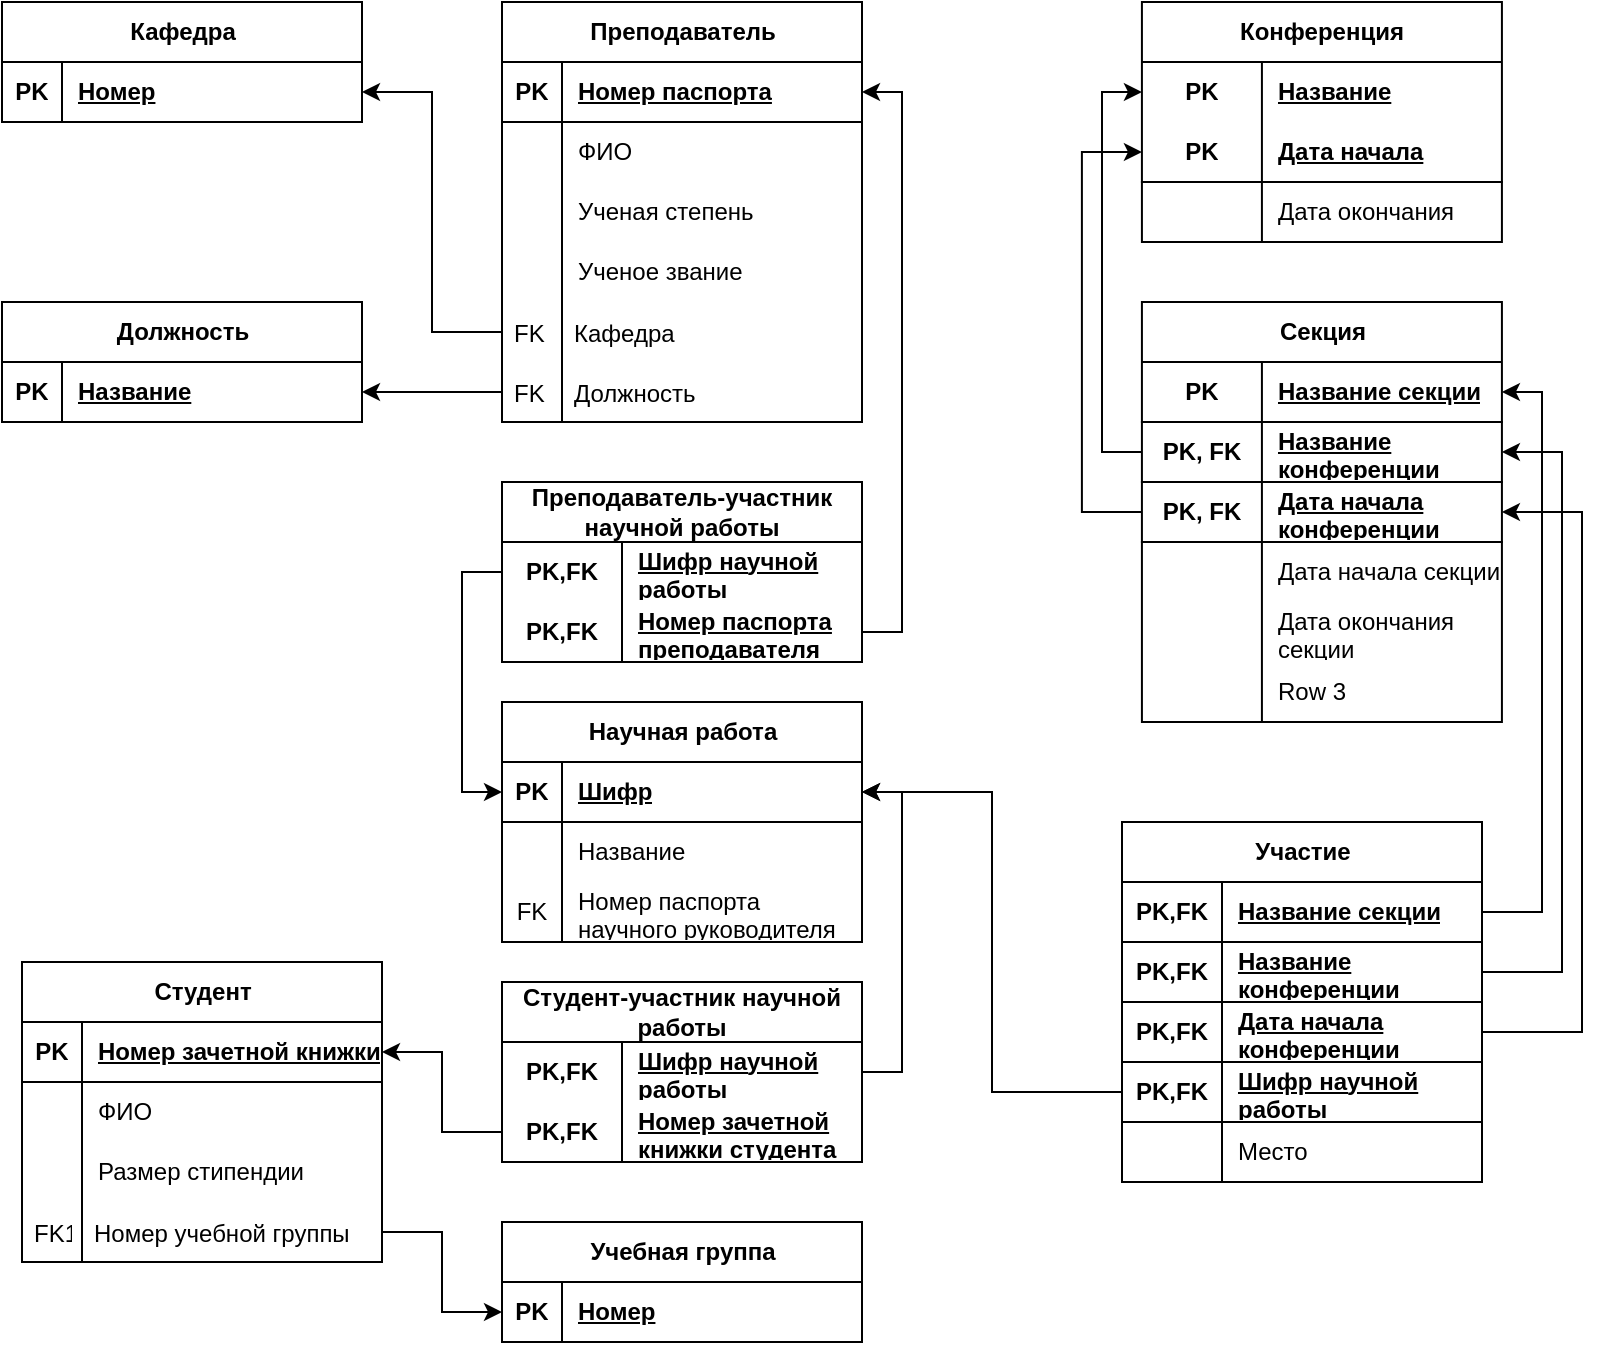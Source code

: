 <mxfile version="23.1.8" type="github">
  <diagram id="R2lEEEUBdFMjLlhIrx00" name="Page-1">
    <mxGraphModel dx="1400" dy="696" grid="1" gridSize="10" guides="1" tooltips="1" connect="1" arrows="1" fold="1" page="1" pageScale="1" pageWidth="850" pageHeight="1100" math="0" shadow="0" extFonts="Permanent Marker^https://fonts.googleapis.com/css?family=Permanent+Marker">
      <root>
        <mxCell id="0" />
        <mxCell id="1" parent="0" />
        <mxCell id="kBus3KwRrzvfLxZmV8zW-1" value="Кафедра" style="shape=table;startSize=30;container=1;collapsible=1;childLayout=tableLayout;fixedRows=1;rowLines=0;fontStyle=1;align=center;resizeLast=1;html=1;" parent="1" vertex="1">
          <mxGeometry y="10" width="180" height="60" as="geometry" />
        </mxCell>
        <mxCell id="kBus3KwRrzvfLxZmV8zW-2" value="" style="shape=tableRow;horizontal=0;startSize=0;swimlaneHead=0;swimlaneBody=0;fillColor=none;collapsible=0;dropTarget=0;points=[[0,0.5],[1,0.5]];portConstraint=eastwest;top=0;left=0;right=0;bottom=1;" parent="kBus3KwRrzvfLxZmV8zW-1" vertex="1">
          <mxGeometry y="30" width="180" height="30" as="geometry" />
        </mxCell>
        <mxCell id="kBus3KwRrzvfLxZmV8zW-3" value="PK" style="shape=partialRectangle;connectable=0;fillColor=none;top=0;left=0;bottom=0;right=0;fontStyle=1;overflow=hidden;whiteSpace=wrap;html=1;" parent="kBus3KwRrzvfLxZmV8zW-2" vertex="1">
          <mxGeometry width="30" height="30" as="geometry">
            <mxRectangle width="30" height="30" as="alternateBounds" />
          </mxGeometry>
        </mxCell>
        <mxCell id="kBus3KwRrzvfLxZmV8zW-4" value="Номер" style="shape=partialRectangle;connectable=0;fillColor=none;top=0;left=0;bottom=0;right=0;align=left;spacingLeft=6;fontStyle=5;overflow=hidden;whiteSpace=wrap;html=1;" parent="kBus3KwRrzvfLxZmV8zW-2" vertex="1">
          <mxGeometry x="30" width="150" height="30" as="geometry">
            <mxRectangle width="150" height="30" as="alternateBounds" />
          </mxGeometry>
        </mxCell>
        <mxCell id="kBus3KwRrzvfLxZmV8zW-5" value="Должность" style="shape=table;startSize=30;container=1;collapsible=1;childLayout=tableLayout;fixedRows=1;rowLines=0;fontStyle=1;align=center;resizeLast=1;html=1;" parent="1" vertex="1">
          <mxGeometry y="160" width="180" height="60" as="geometry" />
        </mxCell>
        <mxCell id="kBus3KwRrzvfLxZmV8zW-6" value="" style="shape=tableRow;horizontal=0;startSize=0;swimlaneHead=0;swimlaneBody=0;fillColor=none;collapsible=0;dropTarget=0;points=[[0,0.5],[1,0.5]];portConstraint=eastwest;top=0;left=0;right=0;bottom=1;" parent="kBus3KwRrzvfLxZmV8zW-5" vertex="1">
          <mxGeometry y="30" width="180" height="30" as="geometry" />
        </mxCell>
        <mxCell id="kBus3KwRrzvfLxZmV8zW-7" value="PK" style="shape=partialRectangle;connectable=0;fillColor=none;top=0;left=0;bottom=0;right=0;fontStyle=1;overflow=hidden;whiteSpace=wrap;html=1;" parent="kBus3KwRrzvfLxZmV8zW-6" vertex="1">
          <mxGeometry width="30" height="30" as="geometry">
            <mxRectangle width="30" height="30" as="alternateBounds" />
          </mxGeometry>
        </mxCell>
        <mxCell id="kBus3KwRrzvfLxZmV8zW-8" value="Название" style="shape=partialRectangle;connectable=0;fillColor=none;top=0;left=0;bottom=0;right=0;align=left;spacingLeft=6;fontStyle=5;overflow=hidden;whiteSpace=wrap;html=1;" parent="kBus3KwRrzvfLxZmV8zW-6" vertex="1">
          <mxGeometry x="30" width="150" height="30" as="geometry">
            <mxRectangle width="150" height="30" as="alternateBounds" />
          </mxGeometry>
        </mxCell>
        <mxCell id="kBus3KwRrzvfLxZmV8zW-11" value="Преподаватель" style="shape=table;startSize=30;container=1;collapsible=1;childLayout=tableLayout;fixedRows=1;rowLines=0;fontStyle=1;align=center;resizeLast=1;html=1;movable=1;resizable=1;rotatable=1;deletable=1;editable=1;locked=0;connectable=1;" parent="1" vertex="1">
          <mxGeometry x="250" y="10" width="180" height="210" as="geometry" />
        </mxCell>
        <mxCell id="kBus3KwRrzvfLxZmV8zW-12" value="" style="shape=tableRow;horizontal=0;startSize=0;swimlaneHead=0;swimlaneBody=0;fillColor=none;collapsible=0;dropTarget=0;points=[[0,0.5],[1,0.5]];portConstraint=eastwest;top=0;left=0;right=0;bottom=1;" parent="kBus3KwRrzvfLxZmV8zW-11" vertex="1">
          <mxGeometry y="30" width="180" height="30" as="geometry" />
        </mxCell>
        <mxCell id="kBus3KwRrzvfLxZmV8zW-13" value="PK" style="shape=partialRectangle;connectable=0;fillColor=none;top=0;left=0;bottom=0;right=0;fontStyle=1;overflow=hidden;whiteSpace=wrap;html=1;" parent="kBus3KwRrzvfLxZmV8zW-12" vertex="1">
          <mxGeometry width="30" height="30" as="geometry">
            <mxRectangle width="30" height="30" as="alternateBounds" />
          </mxGeometry>
        </mxCell>
        <mxCell id="kBus3KwRrzvfLxZmV8zW-14" value="Номер паспорта" style="shape=partialRectangle;connectable=0;fillColor=none;top=0;left=0;bottom=0;right=0;align=left;spacingLeft=6;fontStyle=5;overflow=hidden;whiteSpace=wrap;html=1;" parent="kBus3KwRrzvfLxZmV8zW-12" vertex="1">
          <mxGeometry x="30" width="150" height="30" as="geometry">
            <mxRectangle width="150" height="30" as="alternateBounds" />
          </mxGeometry>
        </mxCell>
        <mxCell id="kBus3KwRrzvfLxZmV8zW-15" value="" style="shape=tableRow;horizontal=0;startSize=0;swimlaneHead=0;swimlaneBody=0;fillColor=none;collapsible=0;dropTarget=0;points=[[0,0.5],[1,0.5]];portConstraint=eastwest;top=0;left=0;right=0;bottom=0;" parent="kBus3KwRrzvfLxZmV8zW-11" vertex="1">
          <mxGeometry y="60" width="180" height="30" as="geometry" />
        </mxCell>
        <mxCell id="kBus3KwRrzvfLxZmV8zW-16" value="" style="shape=partialRectangle;connectable=0;fillColor=none;top=0;left=0;bottom=0;right=0;editable=1;overflow=hidden;whiteSpace=wrap;html=1;" parent="kBus3KwRrzvfLxZmV8zW-15" vertex="1">
          <mxGeometry width="30" height="30" as="geometry">
            <mxRectangle width="30" height="30" as="alternateBounds" />
          </mxGeometry>
        </mxCell>
        <mxCell id="kBus3KwRrzvfLxZmV8zW-17" value="ФИО" style="shape=partialRectangle;connectable=0;fillColor=none;top=0;left=0;bottom=0;right=0;align=left;spacingLeft=6;overflow=hidden;whiteSpace=wrap;html=1;" parent="kBus3KwRrzvfLxZmV8zW-15" vertex="1">
          <mxGeometry x="30" width="150" height="30" as="geometry">
            <mxRectangle width="150" height="30" as="alternateBounds" />
          </mxGeometry>
        </mxCell>
        <mxCell id="kBus3KwRrzvfLxZmV8zW-18" value="" style="shape=tableRow;horizontal=0;startSize=0;swimlaneHead=0;swimlaneBody=0;fillColor=none;collapsible=0;dropTarget=0;points=[[0,0.5],[1,0.5]];portConstraint=eastwest;top=0;left=0;right=0;bottom=0;" parent="kBus3KwRrzvfLxZmV8zW-11" vertex="1">
          <mxGeometry y="90" width="180" height="30" as="geometry" />
        </mxCell>
        <mxCell id="kBus3KwRrzvfLxZmV8zW-19" value="" style="shape=partialRectangle;connectable=0;fillColor=none;top=0;left=0;bottom=0;right=0;editable=1;overflow=hidden;whiteSpace=wrap;html=1;" parent="kBus3KwRrzvfLxZmV8zW-18" vertex="1">
          <mxGeometry width="30" height="30" as="geometry">
            <mxRectangle width="30" height="30" as="alternateBounds" />
          </mxGeometry>
        </mxCell>
        <mxCell id="kBus3KwRrzvfLxZmV8zW-20" value="Ученая степень" style="shape=partialRectangle;connectable=0;fillColor=none;top=0;left=0;bottom=0;right=0;align=left;spacingLeft=6;overflow=hidden;whiteSpace=wrap;html=1;" parent="kBus3KwRrzvfLxZmV8zW-18" vertex="1">
          <mxGeometry x="30" width="150" height="30" as="geometry">
            <mxRectangle width="150" height="30" as="alternateBounds" />
          </mxGeometry>
        </mxCell>
        <mxCell id="kBus3KwRrzvfLxZmV8zW-21" value="" style="shape=tableRow;horizontal=0;startSize=0;swimlaneHead=0;swimlaneBody=0;fillColor=none;collapsible=0;dropTarget=0;points=[[0,0.5],[1,0.5]];portConstraint=eastwest;top=0;left=0;right=0;bottom=0;" parent="kBus3KwRrzvfLxZmV8zW-11" vertex="1">
          <mxGeometry y="120" width="180" height="30" as="geometry" />
        </mxCell>
        <mxCell id="kBus3KwRrzvfLxZmV8zW-22" value="" style="shape=partialRectangle;connectable=0;fillColor=none;top=0;left=0;bottom=0;right=0;editable=1;overflow=hidden;whiteSpace=wrap;html=1;" parent="kBus3KwRrzvfLxZmV8zW-21" vertex="1">
          <mxGeometry width="30" height="30" as="geometry">
            <mxRectangle width="30" height="30" as="alternateBounds" />
          </mxGeometry>
        </mxCell>
        <mxCell id="kBus3KwRrzvfLxZmV8zW-23" value="Ученое звание" style="shape=partialRectangle;connectable=0;fillColor=none;top=0;left=0;bottom=0;right=0;align=left;spacingLeft=6;overflow=hidden;whiteSpace=wrap;html=1;" parent="kBus3KwRrzvfLxZmV8zW-21" vertex="1">
          <mxGeometry x="30" width="150" height="30" as="geometry">
            <mxRectangle width="150" height="30" as="alternateBounds" />
          </mxGeometry>
        </mxCell>
        <mxCell id="kBus3KwRrzvfLxZmV8zW-140" style="edgeStyle=orthogonalEdgeStyle;rounded=0;orthogonalLoop=1;jettySize=auto;html=1;exitX=0;exitY=0.5;exitDx=0;exitDy=0;entryX=1;entryY=0.5;entryDx=0;entryDy=0;fontFamily=Helvetica;fontSize=12;fontColor=default;" parent="1" source="kBus3KwRrzvfLxZmV8zW-131" target="kBus3KwRrzvfLxZmV8zW-2" edge="1">
          <mxGeometry relative="1" as="geometry" />
        </mxCell>
        <mxCell id="kBus3KwRrzvfLxZmV8zW-131" value="Кафедра" style="shape=partialRectangle;align=left;verticalAlign=middle;spacingLeft=34;rotatable=0;points=[[0,0.5],[1,0.5]];portConstraint=eastwest;dropTarget=0;shadow=0;fillColor=none;strokeColor=none;" parent="1" vertex="1">
          <mxGeometry x="250" y="160" width="180" height="30" as="geometry" />
        </mxCell>
        <mxCell id="kBus3KwRrzvfLxZmV8zW-132" value="FK" style="shape=partialRectangle;top=0;left=0;bottom=0;fillColor=none;stokeWidth=1;align=left;verticalAlign=middle;spacingLeft=4;spacingRight=4;overflow=hidden;rotatable=0;points=[];portConstraint=eastwest;part=1;" parent="kBus3KwRrzvfLxZmV8zW-131" vertex="1" connectable="0">
          <mxGeometry width="30" height="30" as="geometry" />
        </mxCell>
        <mxCell id="kBus3KwRrzvfLxZmV8zW-141" style="edgeStyle=orthogonalEdgeStyle;rounded=0;orthogonalLoop=1;jettySize=auto;html=1;exitX=0;exitY=0.5;exitDx=0;exitDy=0;entryX=1;entryY=0.5;entryDx=0;entryDy=0;fontFamily=Helvetica;fontSize=12;fontColor=default;" parent="1" source="kBus3KwRrzvfLxZmV8zW-136" target="kBus3KwRrzvfLxZmV8zW-6" edge="1">
          <mxGeometry relative="1" as="geometry" />
        </mxCell>
        <mxCell id="kBus3KwRrzvfLxZmV8zW-136" value="Должность" style="shape=partialRectangle;fillColor=none;align=left;verticalAlign=middle;strokeColor=none;spacingLeft=34;rotatable=0;points=[[0,0.5],[1,0.5]];portConstraint=eastwest;dropTarget=0;shadow=0;fontFamily=Helvetica;fontSize=12;fontColor=default;" parent="1" vertex="1">
          <mxGeometry x="250" y="190" width="180" height="30" as="geometry" />
        </mxCell>
        <mxCell id="kBus3KwRrzvfLxZmV8zW-137" value="FK" style="shape=partialRectangle;top=0;left=0;bottom=0;fillColor=none;stokeWidth=1;align=left;verticalAlign=middle;spacingLeft=4;spacingRight=4;overflow=hidden;rotatable=0;points=[];portConstraint=eastwest;part=1;shadow=0;fontFamily=Helvetica;fontSize=12;fontColor=default;" parent="kBus3KwRrzvfLxZmV8zW-136" vertex="1" connectable="0">
          <mxGeometry width="30" height="30" as="geometry" />
        </mxCell>
        <mxCell id="kBus3KwRrzvfLxZmV8zW-148" value="Студент" style="shape=table;startSize=30;container=1;collapsible=1;childLayout=tableLayout;fixedRows=1;rowLines=0;fontStyle=1;align=center;resizeLast=1;html=1;" parent="1" vertex="1">
          <mxGeometry x="10" y="490" width="180" height="150" as="geometry" />
        </mxCell>
        <mxCell id="kBus3KwRrzvfLxZmV8zW-149" value="" style="shape=tableRow;horizontal=0;startSize=0;swimlaneHead=0;swimlaneBody=0;fillColor=none;collapsible=0;dropTarget=0;points=[[0,0.5],[1,0.5]];portConstraint=eastwest;top=0;left=0;right=0;bottom=1;" parent="kBus3KwRrzvfLxZmV8zW-148" vertex="1">
          <mxGeometry y="30" width="180" height="30" as="geometry" />
        </mxCell>
        <mxCell id="kBus3KwRrzvfLxZmV8zW-150" value="PK" style="shape=partialRectangle;connectable=0;fillColor=none;top=0;left=0;bottom=0;right=0;fontStyle=1;overflow=hidden;whiteSpace=wrap;html=1;" parent="kBus3KwRrzvfLxZmV8zW-149" vertex="1">
          <mxGeometry width="30" height="30" as="geometry">
            <mxRectangle width="30" height="30" as="alternateBounds" />
          </mxGeometry>
        </mxCell>
        <mxCell id="kBus3KwRrzvfLxZmV8zW-151" value="Номер зачетной книжки" style="shape=partialRectangle;connectable=0;fillColor=none;top=0;left=0;bottom=0;right=0;align=left;spacingLeft=6;fontStyle=5;overflow=hidden;whiteSpace=wrap;html=1;" parent="kBus3KwRrzvfLxZmV8zW-149" vertex="1">
          <mxGeometry x="30" width="150" height="30" as="geometry">
            <mxRectangle width="150" height="30" as="alternateBounds" />
          </mxGeometry>
        </mxCell>
        <mxCell id="kBus3KwRrzvfLxZmV8zW-152" value="" style="shape=tableRow;horizontal=0;startSize=0;swimlaneHead=0;swimlaneBody=0;fillColor=none;collapsible=0;dropTarget=0;points=[[0,0.5],[1,0.5]];portConstraint=eastwest;top=0;left=0;right=0;bottom=0;" parent="kBus3KwRrzvfLxZmV8zW-148" vertex="1">
          <mxGeometry y="60" width="180" height="30" as="geometry" />
        </mxCell>
        <mxCell id="kBus3KwRrzvfLxZmV8zW-153" value="" style="shape=partialRectangle;connectable=0;fillColor=none;top=0;left=0;bottom=0;right=0;editable=1;overflow=hidden;whiteSpace=wrap;html=1;" parent="kBus3KwRrzvfLxZmV8zW-152" vertex="1">
          <mxGeometry width="30" height="30" as="geometry">
            <mxRectangle width="30" height="30" as="alternateBounds" />
          </mxGeometry>
        </mxCell>
        <mxCell id="kBus3KwRrzvfLxZmV8zW-154" value="ФИО" style="shape=partialRectangle;connectable=0;fillColor=none;top=0;left=0;bottom=0;right=0;align=left;spacingLeft=6;overflow=hidden;whiteSpace=wrap;html=1;" parent="kBus3KwRrzvfLxZmV8zW-152" vertex="1">
          <mxGeometry x="30" width="150" height="30" as="geometry">
            <mxRectangle width="150" height="30" as="alternateBounds" />
          </mxGeometry>
        </mxCell>
        <mxCell id="kBus3KwRrzvfLxZmV8zW-155" value="" style="shape=tableRow;horizontal=0;startSize=0;swimlaneHead=0;swimlaneBody=0;fillColor=none;collapsible=0;dropTarget=0;points=[[0,0.5],[1,0.5]];portConstraint=eastwest;top=0;left=0;right=0;bottom=0;" parent="kBus3KwRrzvfLxZmV8zW-148" vertex="1">
          <mxGeometry y="90" width="180" height="30" as="geometry" />
        </mxCell>
        <mxCell id="kBus3KwRrzvfLxZmV8zW-156" value="" style="shape=partialRectangle;connectable=0;fillColor=none;top=0;left=0;bottom=0;right=0;editable=1;overflow=hidden;whiteSpace=wrap;html=1;" parent="kBus3KwRrzvfLxZmV8zW-155" vertex="1">
          <mxGeometry width="30" height="30" as="geometry">
            <mxRectangle width="30" height="30" as="alternateBounds" />
          </mxGeometry>
        </mxCell>
        <mxCell id="kBus3KwRrzvfLxZmV8zW-157" value="Размер стипендии" style="shape=partialRectangle;connectable=0;fillColor=none;top=0;left=0;bottom=0;right=0;align=left;spacingLeft=6;overflow=hidden;whiteSpace=wrap;html=1;" parent="kBus3KwRrzvfLxZmV8zW-155" vertex="1">
          <mxGeometry x="30" width="150" height="30" as="geometry">
            <mxRectangle width="150" height="30" as="alternateBounds" />
          </mxGeometry>
        </mxCell>
        <mxCell id="kBus3KwRrzvfLxZmV8zW-158" value="Учебная группа" style="shape=table;startSize=30;container=1;collapsible=1;childLayout=tableLayout;fixedRows=1;rowLines=0;fontStyle=1;align=center;resizeLast=1;html=1;" parent="1" vertex="1">
          <mxGeometry x="250" y="620" width="180" height="60" as="geometry" />
        </mxCell>
        <mxCell id="kBus3KwRrzvfLxZmV8zW-159" value="" style="shape=tableRow;horizontal=0;startSize=0;swimlaneHead=0;swimlaneBody=0;fillColor=none;collapsible=0;dropTarget=0;points=[[0,0.5],[1,0.5]];portConstraint=eastwest;top=0;left=0;right=0;bottom=1;" parent="kBus3KwRrzvfLxZmV8zW-158" vertex="1">
          <mxGeometry y="30" width="180" height="30" as="geometry" />
        </mxCell>
        <mxCell id="kBus3KwRrzvfLxZmV8zW-160" value="PK" style="shape=partialRectangle;connectable=0;fillColor=none;top=0;left=0;bottom=0;right=0;fontStyle=1;overflow=hidden;whiteSpace=wrap;html=1;" parent="kBus3KwRrzvfLxZmV8zW-159" vertex="1">
          <mxGeometry width="30" height="30" as="geometry">
            <mxRectangle width="30" height="30" as="alternateBounds" />
          </mxGeometry>
        </mxCell>
        <mxCell id="kBus3KwRrzvfLxZmV8zW-161" value="Номер" style="shape=partialRectangle;connectable=0;fillColor=none;top=0;left=0;bottom=0;right=0;align=left;spacingLeft=6;fontStyle=5;overflow=hidden;whiteSpace=wrap;html=1;" parent="kBus3KwRrzvfLxZmV8zW-159" vertex="1">
          <mxGeometry x="30" width="150" height="30" as="geometry">
            <mxRectangle width="150" height="30" as="alternateBounds" />
          </mxGeometry>
        </mxCell>
        <mxCell id="ypewR_-GciZfAnxId3qu-255" style="edgeStyle=orthogonalEdgeStyle;rounded=0;orthogonalLoop=1;jettySize=auto;html=1;entryX=0;entryY=0.5;entryDx=0;entryDy=0;" parent="1" source="kBus3KwRrzvfLxZmV8zW-162" target="kBus3KwRrzvfLxZmV8zW-159" edge="1">
          <mxGeometry relative="1" as="geometry" />
        </mxCell>
        <mxCell id="kBus3KwRrzvfLxZmV8zW-162" value="Номер учебной группы" style="shape=partialRectangle;fillColor=none;align=left;verticalAlign=middle;strokeColor=none;spacingLeft=34;rotatable=0;points=[[0,0.5],[1,0.5]];portConstraint=eastwest;dropTarget=0;shadow=0;fontFamily=Helvetica;fontSize=12;fontColor=default;" parent="1" vertex="1">
          <mxGeometry x="10" y="610" width="180" height="30" as="geometry" />
        </mxCell>
        <mxCell id="kBus3KwRrzvfLxZmV8zW-163" value="FK1" style="shape=partialRectangle;top=0;left=0;bottom=0;fillColor=none;stokeWidth=1;align=left;verticalAlign=middle;spacingLeft=4;spacingRight=4;overflow=hidden;rotatable=0;points=[];portConstraint=eastwest;part=1;shadow=0;fontFamily=Helvetica;fontSize=12;fontColor=default;" parent="kBus3KwRrzvfLxZmV8zW-162" vertex="1" connectable="0">
          <mxGeometry width="30" height="30" as="geometry" />
        </mxCell>
        <mxCell id="ypewR_-GciZfAnxId3qu-15" value="Конференция" style="shape=table;startSize=30;container=1;collapsible=1;childLayout=tableLayout;fixedRows=1;rowLines=0;fontStyle=1;align=center;resizeLast=1;html=1;whiteSpace=wrap;" parent="1" vertex="1">
          <mxGeometry x="569.96" y="10" width="180" height="120" as="geometry" />
        </mxCell>
        <mxCell id="ypewR_-GciZfAnxId3qu-16" value="" style="shape=tableRow;horizontal=0;startSize=0;swimlaneHead=0;swimlaneBody=0;fillColor=none;collapsible=0;dropTarget=0;points=[[0,0.5],[1,0.5]];portConstraint=eastwest;top=0;left=0;right=0;bottom=0;html=1;" parent="ypewR_-GciZfAnxId3qu-15" vertex="1">
          <mxGeometry y="30" width="180" height="30" as="geometry" />
        </mxCell>
        <mxCell id="ypewR_-GciZfAnxId3qu-17" value="PK" style="shape=partialRectangle;connectable=0;fillColor=none;top=0;left=0;bottom=0;right=0;fontStyle=1;overflow=hidden;html=1;whiteSpace=wrap;" parent="ypewR_-GciZfAnxId3qu-16" vertex="1">
          <mxGeometry width="60" height="30" as="geometry">
            <mxRectangle width="60" height="30" as="alternateBounds" />
          </mxGeometry>
        </mxCell>
        <mxCell id="ypewR_-GciZfAnxId3qu-18" value="Название" style="shape=partialRectangle;connectable=0;fillColor=none;top=0;left=0;bottom=0;right=0;align=left;spacingLeft=6;fontStyle=5;overflow=hidden;html=1;whiteSpace=wrap;" parent="ypewR_-GciZfAnxId3qu-16" vertex="1">
          <mxGeometry x="60" width="120" height="30" as="geometry">
            <mxRectangle width="120" height="30" as="alternateBounds" />
          </mxGeometry>
        </mxCell>
        <mxCell id="ypewR_-GciZfAnxId3qu-19" value="" style="shape=tableRow;horizontal=0;startSize=0;swimlaneHead=0;swimlaneBody=0;fillColor=none;collapsible=0;dropTarget=0;points=[[0,0.5],[1,0.5]];portConstraint=eastwest;top=0;left=0;right=0;bottom=1;html=1;" parent="ypewR_-GciZfAnxId3qu-15" vertex="1">
          <mxGeometry y="60" width="180" height="30" as="geometry" />
        </mxCell>
        <mxCell id="ypewR_-GciZfAnxId3qu-20" value="PK" style="shape=partialRectangle;connectable=0;fillColor=none;top=0;left=0;bottom=0;right=0;fontStyle=1;overflow=hidden;html=1;whiteSpace=wrap;" parent="ypewR_-GciZfAnxId3qu-19" vertex="1">
          <mxGeometry width="60" height="30" as="geometry">
            <mxRectangle width="60" height="30" as="alternateBounds" />
          </mxGeometry>
        </mxCell>
        <mxCell id="ypewR_-GciZfAnxId3qu-21" value="Дата начала" style="shape=partialRectangle;connectable=0;fillColor=none;top=0;left=0;bottom=0;right=0;align=left;spacingLeft=6;fontStyle=5;overflow=hidden;html=1;whiteSpace=wrap;" parent="ypewR_-GciZfAnxId3qu-19" vertex="1">
          <mxGeometry x="60" width="120" height="30" as="geometry">
            <mxRectangle width="120" height="30" as="alternateBounds" />
          </mxGeometry>
        </mxCell>
        <mxCell id="ypewR_-GciZfAnxId3qu-22" value="" style="shape=tableRow;horizontal=0;startSize=0;swimlaneHead=0;swimlaneBody=0;fillColor=none;collapsible=0;dropTarget=0;points=[[0,0.5],[1,0.5]];portConstraint=eastwest;top=0;left=0;right=0;bottom=0;html=1;" parent="ypewR_-GciZfAnxId3qu-15" vertex="1">
          <mxGeometry y="90" width="180" height="30" as="geometry" />
        </mxCell>
        <mxCell id="ypewR_-GciZfAnxId3qu-23" value="" style="shape=partialRectangle;connectable=0;fillColor=none;top=0;left=0;bottom=0;right=0;editable=1;overflow=hidden;html=1;whiteSpace=wrap;" parent="ypewR_-GciZfAnxId3qu-22" vertex="1">
          <mxGeometry width="60" height="30" as="geometry">
            <mxRectangle width="60" height="30" as="alternateBounds" />
          </mxGeometry>
        </mxCell>
        <mxCell id="ypewR_-GciZfAnxId3qu-24" value="Дата окончания" style="shape=partialRectangle;connectable=0;fillColor=none;top=0;left=0;bottom=0;right=0;align=left;spacingLeft=6;overflow=hidden;html=1;whiteSpace=wrap;" parent="ypewR_-GciZfAnxId3qu-22" vertex="1">
          <mxGeometry x="60" width="120" height="30" as="geometry">
            <mxRectangle width="120" height="30" as="alternateBounds" />
          </mxGeometry>
        </mxCell>
        <mxCell id="ypewR_-GciZfAnxId3qu-112" value="Секция" style="shape=table;startSize=30;container=1;collapsible=1;childLayout=tableLayout;fixedRows=1;rowLines=0;fontStyle=1;align=center;resizeLast=1;html=1;" parent="1" vertex="1">
          <mxGeometry x="569.96" y="160" width="180" height="210" as="geometry" />
        </mxCell>
        <mxCell id="ypewR_-GciZfAnxId3qu-128" value="" style="shape=tableRow;horizontal=0;startSize=0;swimlaneHead=0;swimlaneBody=0;fillColor=none;collapsible=0;dropTarget=0;points=[[0,0.5],[1,0.5]];portConstraint=eastwest;top=0;left=0;right=0;bottom=1;" parent="ypewR_-GciZfAnxId3qu-112" vertex="1">
          <mxGeometry y="30" width="180" height="30" as="geometry" />
        </mxCell>
        <mxCell id="ypewR_-GciZfAnxId3qu-129" value="PK" style="shape=partialRectangle;connectable=0;fillColor=none;top=0;left=0;bottom=0;right=0;fontStyle=1;overflow=hidden;whiteSpace=wrap;html=1;" parent="ypewR_-GciZfAnxId3qu-128" vertex="1">
          <mxGeometry width="60" height="30" as="geometry">
            <mxRectangle width="60" height="30" as="alternateBounds" />
          </mxGeometry>
        </mxCell>
        <mxCell id="ypewR_-GciZfAnxId3qu-130" value="Название секции" style="shape=partialRectangle;connectable=0;fillColor=none;top=0;left=0;bottom=0;right=0;align=left;spacingLeft=6;fontStyle=5;overflow=hidden;whiteSpace=wrap;html=1;" parent="ypewR_-GciZfAnxId3qu-128" vertex="1">
          <mxGeometry x="60" width="120" height="30" as="geometry">
            <mxRectangle width="120" height="30" as="alternateBounds" />
          </mxGeometry>
        </mxCell>
        <mxCell id="ypewR_-GciZfAnxId3qu-131" value="" style="shape=tableRow;horizontal=0;startSize=0;swimlaneHead=0;swimlaneBody=0;fillColor=none;collapsible=0;dropTarget=0;points=[[0,0.5],[1,0.5]];portConstraint=eastwest;top=0;left=0;right=0;bottom=1;" parent="ypewR_-GciZfAnxId3qu-112" vertex="1">
          <mxGeometry y="60" width="180" height="30" as="geometry" />
        </mxCell>
        <mxCell id="ypewR_-GciZfAnxId3qu-132" value="PK, FK" style="shape=partialRectangle;connectable=0;fillColor=none;top=0;left=0;bottom=0;right=0;fontStyle=1;overflow=hidden;whiteSpace=wrap;html=1;" parent="ypewR_-GciZfAnxId3qu-131" vertex="1">
          <mxGeometry width="60" height="30" as="geometry">
            <mxRectangle width="60" height="30" as="alternateBounds" />
          </mxGeometry>
        </mxCell>
        <mxCell id="ypewR_-GciZfAnxId3qu-133" value="Название конференции" style="shape=partialRectangle;connectable=0;fillColor=none;top=0;left=0;bottom=0;right=0;align=left;spacingLeft=6;fontStyle=5;overflow=hidden;whiteSpace=wrap;html=1;" parent="ypewR_-GciZfAnxId3qu-131" vertex="1">
          <mxGeometry x="60" width="120" height="30" as="geometry">
            <mxRectangle width="120" height="30" as="alternateBounds" />
          </mxGeometry>
        </mxCell>
        <mxCell id="ypewR_-GciZfAnxId3qu-113" value="" style="shape=tableRow;horizontal=0;startSize=0;swimlaneHead=0;swimlaneBody=0;fillColor=none;collapsible=0;dropTarget=0;points=[[0,0.5],[1,0.5]];portConstraint=eastwest;top=0;left=0;right=0;bottom=1;" parent="ypewR_-GciZfAnxId3qu-112" vertex="1">
          <mxGeometry y="90" width="180" height="30" as="geometry" />
        </mxCell>
        <mxCell id="ypewR_-GciZfAnxId3qu-114" value="PK, FK" style="shape=partialRectangle;connectable=0;fillColor=none;top=0;left=0;bottom=0;right=0;fontStyle=1;overflow=hidden;whiteSpace=wrap;html=1;" parent="ypewR_-GciZfAnxId3qu-113" vertex="1">
          <mxGeometry width="60" height="30" as="geometry">
            <mxRectangle width="60" height="30" as="alternateBounds" />
          </mxGeometry>
        </mxCell>
        <mxCell id="ypewR_-GciZfAnxId3qu-115" value="Дата начала конференции" style="shape=partialRectangle;connectable=0;fillColor=none;top=0;left=0;bottom=0;right=0;align=left;spacingLeft=6;fontStyle=5;overflow=hidden;whiteSpace=wrap;html=1;" parent="ypewR_-GciZfAnxId3qu-113" vertex="1">
          <mxGeometry x="60" width="120" height="30" as="geometry">
            <mxRectangle width="120" height="30" as="alternateBounds" />
          </mxGeometry>
        </mxCell>
        <mxCell id="ypewR_-GciZfAnxId3qu-116" value="" style="shape=tableRow;horizontal=0;startSize=0;swimlaneHead=0;swimlaneBody=0;fillColor=none;collapsible=0;dropTarget=0;points=[[0,0.5],[1,0.5]];portConstraint=eastwest;top=0;left=0;right=0;bottom=0;" parent="ypewR_-GciZfAnxId3qu-112" vertex="1">
          <mxGeometry y="120" width="180" height="30" as="geometry" />
        </mxCell>
        <mxCell id="ypewR_-GciZfAnxId3qu-117" value="" style="shape=partialRectangle;connectable=0;fillColor=none;top=0;left=0;bottom=0;right=0;editable=1;overflow=hidden;whiteSpace=wrap;html=1;" parent="ypewR_-GciZfAnxId3qu-116" vertex="1">
          <mxGeometry width="60" height="30" as="geometry">
            <mxRectangle width="60" height="30" as="alternateBounds" />
          </mxGeometry>
        </mxCell>
        <mxCell id="ypewR_-GciZfAnxId3qu-118" value="Дата начала секции" style="shape=partialRectangle;connectable=0;fillColor=none;top=0;left=0;bottom=0;right=0;align=left;spacingLeft=6;overflow=hidden;whiteSpace=wrap;html=1;" parent="ypewR_-GciZfAnxId3qu-116" vertex="1">
          <mxGeometry x="60" width="120" height="30" as="geometry">
            <mxRectangle width="120" height="30" as="alternateBounds" />
          </mxGeometry>
        </mxCell>
        <mxCell id="ypewR_-GciZfAnxId3qu-119" value="" style="shape=tableRow;horizontal=0;startSize=0;swimlaneHead=0;swimlaneBody=0;fillColor=none;collapsible=0;dropTarget=0;points=[[0,0.5],[1,0.5]];portConstraint=eastwest;top=0;left=0;right=0;bottom=0;" parent="ypewR_-GciZfAnxId3qu-112" vertex="1">
          <mxGeometry y="150" width="180" height="30" as="geometry" />
        </mxCell>
        <mxCell id="ypewR_-GciZfAnxId3qu-120" value="" style="shape=partialRectangle;connectable=0;fillColor=none;top=0;left=0;bottom=0;right=0;editable=1;overflow=hidden;whiteSpace=wrap;html=1;" parent="ypewR_-GciZfAnxId3qu-119" vertex="1">
          <mxGeometry width="60" height="30" as="geometry">
            <mxRectangle width="60" height="30" as="alternateBounds" />
          </mxGeometry>
        </mxCell>
        <mxCell id="ypewR_-GciZfAnxId3qu-121" value="Дата окончания секции" style="shape=partialRectangle;connectable=0;fillColor=none;top=0;left=0;bottom=0;right=0;align=left;spacingLeft=6;overflow=hidden;whiteSpace=wrap;html=1;" parent="ypewR_-GciZfAnxId3qu-119" vertex="1">
          <mxGeometry x="60" width="120" height="30" as="geometry">
            <mxRectangle width="120" height="30" as="alternateBounds" />
          </mxGeometry>
        </mxCell>
        <mxCell id="ypewR_-GciZfAnxId3qu-122" value="" style="shape=tableRow;horizontal=0;startSize=0;swimlaneHead=0;swimlaneBody=0;fillColor=none;collapsible=0;dropTarget=0;points=[[0,0.5],[1,0.5]];portConstraint=eastwest;top=0;left=0;right=0;bottom=0;" parent="ypewR_-GciZfAnxId3qu-112" vertex="1">
          <mxGeometry y="180" width="180" height="30" as="geometry" />
        </mxCell>
        <mxCell id="ypewR_-GciZfAnxId3qu-123" value="" style="shape=partialRectangle;connectable=0;fillColor=none;top=0;left=0;bottom=0;right=0;editable=1;overflow=hidden;whiteSpace=wrap;html=1;" parent="ypewR_-GciZfAnxId3qu-122" vertex="1">
          <mxGeometry width="60" height="30" as="geometry">
            <mxRectangle width="60" height="30" as="alternateBounds" />
          </mxGeometry>
        </mxCell>
        <mxCell id="ypewR_-GciZfAnxId3qu-124" value="Row 3" style="shape=partialRectangle;connectable=0;fillColor=none;top=0;left=0;bottom=0;right=0;align=left;spacingLeft=6;overflow=hidden;whiteSpace=wrap;html=1;" parent="ypewR_-GciZfAnxId3qu-122" vertex="1">
          <mxGeometry x="60" width="120" height="30" as="geometry">
            <mxRectangle width="120" height="30" as="alternateBounds" />
          </mxGeometry>
        </mxCell>
        <mxCell id="ypewR_-GciZfAnxId3qu-134" style="edgeStyle=orthogonalEdgeStyle;rounded=0;orthogonalLoop=1;jettySize=auto;html=1;entryX=0;entryY=0.5;entryDx=0;entryDy=0;" parent="1" source="ypewR_-GciZfAnxId3qu-131" target="ypewR_-GciZfAnxId3qu-16" edge="1">
          <mxGeometry relative="1" as="geometry" />
        </mxCell>
        <mxCell id="ypewR_-GciZfAnxId3qu-135" style="edgeStyle=orthogonalEdgeStyle;rounded=0;orthogonalLoop=1;jettySize=auto;html=1;entryX=0;entryY=0.5;entryDx=0;entryDy=0;" parent="1" source="ypewR_-GciZfAnxId3qu-113" target="ypewR_-GciZfAnxId3qu-19" edge="1">
          <mxGeometry relative="1" as="geometry">
            <Array as="points">
              <mxPoint x="539.96" y="265" />
              <mxPoint x="539.96" y="85" />
            </Array>
          </mxGeometry>
        </mxCell>
        <mxCell id="ypewR_-GciZfAnxId3qu-136" value="Научная работа" style="shape=table;startSize=30;container=1;collapsible=1;childLayout=tableLayout;fixedRows=1;rowLines=0;fontStyle=1;align=center;resizeLast=1;html=1;" parent="1" vertex="1">
          <mxGeometry x="250" y="360" width="180" height="120" as="geometry" />
        </mxCell>
        <mxCell id="ypewR_-GciZfAnxId3qu-137" value="" style="shape=tableRow;horizontal=0;startSize=0;swimlaneHead=0;swimlaneBody=0;fillColor=none;collapsible=0;dropTarget=0;points=[[0,0.5],[1,0.5]];portConstraint=eastwest;top=0;left=0;right=0;bottom=1;" parent="ypewR_-GciZfAnxId3qu-136" vertex="1">
          <mxGeometry y="30" width="180" height="30" as="geometry" />
        </mxCell>
        <mxCell id="ypewR_-GciZfAnxId3qu-138" value="PK" style="shape=partialRectangle;connectable=0;fillColor=none;top=0;left=0;bottom=0;right=0;fontStyle=1;overflow=hidden;whiteSpace=wrap;html=1;" parent="ypewR_-GciZfAnxId3qu-137" vertex="1">
          <mxGeometry width="30" height="30" as="geometry">
            <mxRectangle width="30" height="30" as="alternateBounds" />
          </mxGeometry>
        </mxCell>
        <mxCell id="ypewR_-GciZfAnxId3qu-139" value="Шифр" style="shape=partialRectangle;connectable=0;fillColor=none;top=0;left=0;bottom=0;right=0;align=left;spacingLeft=6;fontStyle=5;overflow=hidden;whiteSpace=wrap;html=1;" parent="ypewR_-GciZfAnxId3qu-137" vertex="1">
          <mxGeometry x="30" width="150" height="30" as="geometry">
            <mxRectangle width="150" height="30" as="alternateBounds" />
          </mxGeometry>
        </mxCell>
        <mxCell id="ypewR_-GciZfAnxId3qu-140" value="" style="shape=tableRow;horizontal=0;startSize=0;swimlaneHead=0;swimlaneBody=0;fillColor=none;collapsible=0;dropTarget=0;points=[[0,0.5],[1,0.5]];portConstraint=eastwest;top=0;left=0;right=0;bottom=0;" parent="ypewR_-GciZfAnxId3qu-136" vertex="1">
          <mxGeometry y="60" width="180" height="30" as="geometry" />
        </mxCell>
        <mxCell id="ypewR_-GciZfAnxId3qu-141" value="" style="shape=partialRectangle;connectable=0;fillColor=none;top=0;left=0;bottom=0;right=0;editable=1;overflow=hidden;whiteSpace=wrap;html=1;" parent="ypewR_-GciZfAnxId3qu-140" vertex="1">
          <mxGeometry width="30" height="30" as="geometry">
            <mxRectangle width="30" height="30" as="alternateBounds" />
          </mxGeometry>
        </mxCell>
        <mxCell id="ypewR_-GciZfAnxId3qu-142" value="Название" style="shape=partialRectangle;connectable=0;fillColor=none;top=0;left=0;bottom=0;right=0;align=left;spacingLeft=6;overflow=hidden;whiteSpace=wrap;html=1;" parent="ypewR_-GciZfAnxId3qu-140" vertex="1">
          <mxGeometry x="30" width="150" height="30" as="geometry">
            <mxRectangle width="150" height="30" as="alternateBounds" />
          </mxGeometry>
        </mxCell>
        <mxCell id="ypewR_-GciZfAnxId3qu-174" value="" style="shape=tableRow;horizontal=0;startSize=0;swimlaneHead=0;swimlaneBody=0;fillColor=none;collapsible=0;dropTarget=0;points=[[0,0.5],[1,0.5]];portConstraint=eastwest;top=0;left=0;right=0;bottom=0;" parent="ypewR_-GciZfAnxId3qu-136" vertex="1">
          <mxGeometry y="90" width="180" height="30" as="geometry" />
        </mxCell>
        <mxCell id="ypewR_-GciZfAnxId3qu-175" value="FK" style="shape=partialRectangle;connectable=0;fillColor=none;top=0;left=0;bottom=0;right=0;fontStyle=0;overflow=hidden;whiteSpace=wrap;html=1;" parent="ypewR_-GciZfAnxId3qu-174" vertex="1">
          <mxGeometry width="30" height="30" as="geometry">
            <mxRectangle width="30" height="30" as="alternateBounds" />
          </mxGeometry>
        </mxCell>
        <mxCell id="ypewR_-GciZfAnxId3qu-176" value="Номер паспорта научного руководителя" style="shape=partialRectangle;connectable=0;fillColor=none;top=0;left=0;bottom=0;right=0;align=left;spacingLeft=6;fontStyle=0;overflow=hidden;whiteSpace=wrap;html=1;" parent="ypewR_-GciZfAnxId3qu-174" vertex="1">
          <mxGeometry x="30" width="150" height="30" as="geometry">
            <mxRectangle width="150" height="30" as="alternateBounds" />
          </mxGeometry>
        </mxCell>
        <mxCell id="ypewR_-GciZfAnxId3qu-178" value="Преподаватель-участник научной работы" style="shape=table;startSize=30;container=1;collapsible=1;childLayout=tableLayout;fixedRows=1;rowLines=0;fontStyle=1;align=center;resizeLast=1;html=1;whiteSpace=wrap;" parent="1" vertex="1">
          <mxGeometry x="250.0" y="250" width="180" height="90" as="geometry" />
        </mxCell>
        <mxCell id="ypewR_-GciZfAnxId3qu-179" value="" style="shape=tableRow;horizontal=0;startSize=0;swimlaneHead=0;swimlaneBody=0;fillColor=none;collapsible=0;dropTarget=0;points=[[0,0.5],[1,0.5]];portConstraint=eastwest;top=0;left=0;right=0;bottom=0;html=1;" parent="ypewR_-GciZfAnxId3qu-178" vertex="1">
          <mxGeometry y="30" width="180" height="30" as="geometry" />
        </mxCell>
        <mxCell id="ypewR_-GciZfAnxId3qu-180" value="PK,FK" style="shape=partialRectangle;connectable=0;fillColor=none;top=0;left=0;bottom=0;right=0;fontStyle=1;overflow=hidden;html=1;whiteSpace=wrap;" parent="ypewR_-GciZfAnxId3qu-179" vertex="1">
          <mxGeometry width="60" height="30" as="geometry">
            <mxRectangle width="60" height="30" as="alternateBounds" />
          </mxGeometry>
        </mxCell>
        <mxCell id="ypewR_-GciZfAnxId3qu-181" value="Шифр научной работы" style="shape=partialRectangle;connectable=0;fillColor=none;top=0;left=0;bottom=0;right=0;align=left;spacingLeft=6;fontStyle=5;overflow=hidden;html=1;whiteSpace=wrap;" parent="ypewR_-GciZfAnxId3qu-179" vertex="1">
          <mxGeometry x="60" width="120" height="30" as="geometry">
            <mxRectangle width="120" height="30" as="alternateBounds" />
          </mxGeometry>
        </mxCell>
        <mxCell id="ypewR_-GciZfAnxId3qu-182" value="" style="shape=tableRow;horizontal=0;startSize=0;swimlaneHead=0;swimlaneBody=0;fillColor=none;collapsible=0;dropTarget=0;points=[[0,0.5],[1,0.5]];portConstraint=eastwest;top=0;left=0;right=0;bottom=1;html=1;" parent="ypewR_-GciZfAnxId3qu-178" vertex="1">
          <mxGeometry y="60" width="180" height="30" as="geometry" />
        </mxCell>
        <mxCell id="ypewR_-GciZfAnxId3qu-183" value="PK,FK" style="shape=partialRectangle;connectable=0;fillColor=none;top=0;left=0;bottom=0;right=0;fontStyle=1;overflow=hidden;html=1;whiteSpace=wrap;" parent="ypewR_-GciZfAnxId3qu-182" vertex="1">
          <mxGeometry width="60" height="30" as="geometry">
            <mxRectangle width="60" height="30" as="alternateBounds" />
          </mxGeometry>
        </mxCell>
        <mxCell id="ypewR_-GciZfAnxId3qu-184" value="Номер паспорта преподавателя" style="shape=partialRectangle;connectable=0;fillColor=none;top=0;left=0;bottom=0;right=0;align=left;spacingLeft=6;fontStyle=5;overflow=hidden;html=1;whiteSpace=wrap;" parent="ypewR_-GciZfAnxId3qu-182" vertex="1">
          <mxGeometry x="60" width="120" height="30" as="geometry">
            <mxRectangle width="120" height="30" as="alternateBounds" />
          </mxGeometry>
        </mxCell>
        <mxCell id="ypewR_-GciZfAnxId3qu-191" value="Студент-участник научной работы" style="shape=table;startSize=30;container=1;collapsible=1;childLayout=tableLayout;fixedRows=1;rowLines=0;fontStyle=1;align=center;resizeLast=1;html=1;whiteSpace=wrap;" parent="1" vertex="1">
          <mxGeometry x="250" y="500" width="180" height="90" as="geometry" />
        </mxCell>
        <mxCell id="ypewR_-GciZfAnxId3qu-192" value="" style="shape=tableRow;horizontal=0;startSize=0;swimlaneHead=0;swimlaneBody=0;fillColor=none;collapsible=0;dropTarget=0;points=[[0,0.5],[1,0.5]];portConstraint=eastwest;top=0;left=0;right=0;bottom=0;html=1;" parent="ypewR_-GciZfAnxId3qu-191" vertex="1">
          <mxGeometry y="30" width="180" height="30" as="geometry" />
        </mxCell>
        <mxCell id="ypewR_-GciZfAnxId3qu-193" value="PK,FK" style="shape=partialRectangle;connectable=0;fillColor=none;top=0;left=0;bottom=0;right=0;fontStyle=1;overflow=hidden;html=1;whiteSpace=wrap;" parent="ypewR_-GciZfAnxId3qu-192" vertex="1">
          <mxGeometry width="60" height="30" as="geometry">
            <mxRectangle width="60" height="30" as="alternateBounds" />
          </mxGeometry>
        </mxCell>
        <mxCell id="ypewR_-GciZfAnxId3qu-194" value="Шифр научной работы" style="shape=partialRectangle;connectable=0;fillColor=none;top=0;left=0;bottom=0;right=0;align=left;spacingLeft=6;fontStyle=5;overflow=hidden;html=1;whiteSpace=wrap;" parent="ypewR_-GciZfAnxId3qu-192" vertex="1">
          <mxGeometry x="60" width="120" height="30" as="geometry">
            <mxRectangle width="120" height="30" as="alternateBounds" />
          </mxGeometry>
        </mxCell>
        <mxCell id="ypewR_-GciZfAnxId3qu-195" value="" style="shape=tableRow;horizontal=0;startSize=0;swimlaneHead=0;swimlaneBody=0;fillColor=none;collapsible=0;dropTarget=0;points=[[0,0.5],[1,0.5]];portConstraint=eastwest;top=0;left=0;right=0;bottom=1;html=1;" parent="ypewR_-GciZfAnxId3qu-191" vertex="1">
          <mxGeometry y="60" width="180" height="30" as="geometry" />
        </mxCell>
        <mxCell id="ypewR_-GciZfAnxId3qu-196" value="PK,FK" style="shape=partialRectangle;connectable=0;fillColor=none;top=0;left=0;bottom=0;right=0;fontStyle=1;overflow=hidden;html=1;whiteSpace=wrap;" parent="ypewR_-GciZfAnxId3qu-195" vertex="1">
          <mxGeometry width="60" height="30" as="geometry">
            <mxRectangle width="60" height="30" as="alternateBounds" />
          </mxGeometry>
        </mxCell>
        <mxCell id="ypewR_-GciZfAnxId3qu-197" value="Номер зачетной книжки студента" style="shape=partialRectangle;connectable=0;fillColor=none;top=0;left=0;bottom=0;right=0;align=left;spacingLeft=6;fontStyle=5;overflow=hidden;html=1;whiteSpace=wrap;" parent="ypewR_-GciZfAnxId3qu-195" vertex="1">
          <mxGeometry x="60" width="120" height="30" as="geometry">
            <mxRectangle width="120" height="30" as="alternateBounds" />
          </mxGeometry>
        </mxCell>
        <mxCell id="ypewR_-GciZfAnxId3qu-211" style="edgeStyle=orthogonalEdgeStyle;rounded=0;orthogonalLoop=1;jettySize=auto;html=1;entryX=1;entryY=0.5;entryDx=0;entryDy=0;exitX=1;exitY=0.5;exitDx=0;exitDy=0;" parent="1" source="ypewR_-GciZfAnxId3qu-182" target="kBus3KwRrzvfLxZmV8zW-12" edge="1">
          <mxGeometry relative="1" as="geometry" />
        </mxCell>
        <mxCell id="ypewR_-GciZfAnxId3qu-212" style="edgeStyle=orthogonalEdgeStyle;rounded=0;orthogonalLoop=1;jettySize=auto;html=1;entryX=0;entryY=0.5;entryDx=0;entryDy=0;" parent="1" source="ypewR_-GciZfAnxId3qu-179" target="ypewR_-GciZfAnxId3qu-137" edge="1">
          <mxGeometry relative="1" as="geometry" />
        </mxCell>
        <mxCell id="ypewR_-GciZfAnxId3qu-213" style="edgeStyle=orthogonalEdgeStyle;rounded=0;orthogonalLoop=1;jettySize=auto;html=1;entryX=1;entryY=0.5;entryDx=0;entryDy=0;exitX=1;exitY=0.5;exitDx=0;exitDy=0;" parent="1" source="ypewR_-GciZfAnxId3qu-192" target="ypewR_-GciZfAnxId3qu-137" edge="1">
          <mxGeometry relative="1" as="geometry" />
        </mxCell>
        <mxCell id="ypewR_-GciZfAnxId3qu-214" style="edgeStyle=orthogonalEdgeStyle;rounded=0;orthogonalLoop=1;jettySize=auto;html=1;entryX=1;entryY=0.5;entryDx=0;entryDy=0;" parent="1" source="ypewR_-GciZfAnxId3qu-195" target="kBus3KwRrzvfLxZmV8zW-149" edge="1">
          <mxGeometry relative="1" as="geometry" />
        </mxCell>
        <mxCell id="ypewR_-GciZfAnxId3qu-228" value="Участие" style="shape=table;startSize=30;container=1;collapsible=1;childLayout=tableLayout;fixedRows=1;rowLines=0;fontStyle=1;align=center;resizeLast=1;html=1;" parent="1" vertex="1">
          <mxGeometry x="560" y="420" width="180" height="180" as="geometry" />
        </mxCell>
        <mxCell id="ypewR_-GciZfAnxId3qu-241" value="" style="shape=tableRow;horizontal=0;startSize=0;swimlaneHead=0;swimlaneBody=0;fillColor=none;collapsible=0;dropTarget=0;points=[[0,0.5],[1,0.5]];portConstraint=eastwest;top=0;left=0;right=0;bottom=1;" parent="ypewR_-GciZfAnxId3qu-228" vertex="1">
          <mxGeometry y="30" width="180" height="30" as="geometry" />
        </mxCell>
        <mxCell id="ypewR_-GciZfAnxId3qu-242" value="PK,FK" style="shape=partialRectangle;connectable=0;fillColor=none;top=0;left=0;bottom=0;right=0;fontStyle=1;overflow=hidden;whiteSpace=wrap;html=1;" parent="ypewR_-GciZfAnxId3qu-241" vertex="1">
          <mxGeometry width="50" height="30" as="geometry">
            <mxRectangle width="50" height="30" as="alternateBounds" />
          </mxGeometry>
        </mxCell>
        <mxCell id="ypewR_-GciZfAnxId3qu-243" value="Название секции" style="shape=partialRectangle;connectable=0;fillColor=none;top=0;left=0;bottom=0;right=0;align=left;spacingLeft=6;fontStyle=5;overflow=hidden;whiteSpace=wrap;html=1;" parent="ypewR_-GciZfAnxId3qu-241" vertex="1">
          <mxGeometry x="50" width="130" height="30" as="geometry">
            <mxRectangle width="130" height="30" as="alternateBounds" />
          </mxGeometry>
        </mxCell>
        <mxCell id="ypewR_-GciZfAnxId3qu-244" value="" style="shape=tableRow;horizontal=0;startSize=0;swimlaneHead=0;swimlaneBody=0;fillColor=none;collapsible=0;dropTarget=0;points=[[0,0.5],[1,0.5]];portConstraint=eastwest;top=0;left=0;right=0;bottom=1;" parent="ypewR_-GciZfAnxId3qu-228" vertex="1">
          <mxGeometry y="60" width="180" height="30" as="geometry" />
        </mxCell>
        <mxCell id="ypewR_-GciZfAnxId3qu-245" value="PK,FK" style="shape=partialRectangle;connectable=0;fillColor=none;top=0;left=0;bottom=0;right=0;fontStyle=1;overflow=hidden;whiteSpace=wrap;html=1;" parent="ypewR_-GciZfAnxId3qu-244" vertex="1">
          <mxGeometry width="50" height="30" as="geometry">
            <mxRectangle width="50" height="30" as="alternateBounds" />
          </mxGeometry>
        </mxCell>
        <mxCell id="ypewR_-GciZfAnxId3qu-246" value="Название конференции" style="shape=partialRectangle;connectable=0;fillColor=none;top=0;left=0;bottom=0;right=0;align=left;spacingLeft=6;fontStyle=5;overflow=hidden;whiteSpace=wrap;html=1;" parent="ypewR_-GciZfAnxId3qu-244" vertex="1">
          <mxGeometry x="50" width="130" height="30" as="geometry">
            <mxRectangle width="130" height="30" as="alternateBounds" />
          </mxGeometry>
        </mxCell>
        <mxCell id="ypewR_-GciZfAnxId3qu-247" value="" style="shape=tableRow;horizontal=0;startSize=0;swimlaneHead=0;swimlaneBody=0;fillColor=none;collapsible=0;dropTarget=0;points=[[0,0.5],[1,0.5]];portConstraint=eastwest;top=0;left=0;right=0;bottom=1;" parent="ypewR_-GciZfAnxId3qu-228" vertex="1">
          <mxGeometry y="90" width="180" height="30" as="geometry" />
        </mxCell>
        <mxCell id="ypewR_-GciZfAnxId3qu-248" value="PK,FK" style="shape=partialRectangle;connectable=0;fillColor=none;top=0;left=0;bottom=0;right=0;fontStyle=1;overflow=hidden;whiteSpace=wrap;html=1;" parent="ypewR_-GciZfAnxId3qu-247" vertex="1">
          <mxGeometry width="50" height="30" as="geometry">
            <mxRectangle width="50" height="30" as="alternateBounds" />
          </mxGeometry>
        </mxCell>
        <mxCell id="ypewR_-GciZfAnxId3qu-249" value="Дата начала конференции" style="shape=partialRectangle;connectable=0;fillColor=none;top=0;left=0;bottom=0;right=0;align=left;spacingLeft=6;fontStyle=5;overflow=hidden;whiteSpace=wrap;html=1;" parent="ypewR_-GciZfAnxId3qu-247" vertex="1">
          <mxGeometry x="50" width="130" height="30" as="geometry">
            <mxRectangle width="130" height="30" as="alternateBounds" />
          </mxGeometry>
        </mxCell>
        <mxCell id="ypewR_-GciZfAnxId3qu-229" value="" style="shape=tableRow;horizontal=0;startSize=0;swimlaneHead=0;swimlaneBody=0;fillColor=none;collapsible=0;dropTarget=0;points=[[0,0.5],[1,0.5]];portConstraint=eastwest;top=0;left=0;right=0;bottom=1;" parent="ypewR_-GciZfAnxId3qu-228" vertex="1">
          <mxGeometry y="120" width="180" height="30" as="geometry" />
        </mxCell>
        <mxCell id="ypewR_-GciZfAnxId3qu-230" value="PK,FK" style="shape=partialRectangle;connectable=0;fillColor=none;top=0;left=0;bottom=0;right=0;fontStyle=1;overflow=hidden;whiteSpace=wrap;html=1;" parent="ypewR_-GciZfAnxId3qu-229" vertex="1">
          <mxGeometry width="50" height="30" as="geometry">
            <mxRectangle width="50" height="30" as="alternateBounds" />
          </mxGeometry>
        </mxCell>
        <mxCell id="ypewR_-GciZfAnxId3qu-231" value="Шифр научной работы" style="shape=partialRectangle;connectable=0;fillColor=none;top=0;left=0;bottom=0;right=0;align=left;spacingLeft=6;fontStyle=5;overflow=hidden;whiteSpace=wrap;html=1;" parent="ypewR_-GciZfAnxId3qu-229" vertex="1">
          <mxGeometry x="50" width="130" height="30" as="geometry">
            <mxRectangle width="130" height="30" as="alternateBounds" />
          </mxGeometry>
        </mxCell>
        <mxCell id="ypewR_-GciZfAnxId3qu-261" value="" style="shape=tableRow;horizontal=0;startSize=0;swimlaneHead=0;swimlaneBody=0;fillColor=none;collapsible=0;dropTarget=0;points=[[0,0.5],[1,0.5]];portConstraint=eastwest;top=0;left=0;right=0;bottom=0;" parent="ypewR_-GciZfAnxId3qu-228" vertex="1">
          <mxGeometry y="150" width="180" height="30" as="geometry" />
        </mxCell>
        <mxCell id="ypewR_-GciZfAnxId3qu-262" value="" style="shape=partialRectangle;connectable=0;fillColor=none;top=0;left=0;bottom=0;right=0;fontStyle=0;overflow=hidden;whiteSpace=wrap;html=1;" parent="ypewR_-GciZfAnxId3qu-261" vertex="1">
          <mxGeometry width="50" height="30" as="geometry">
            <mxRectangle width="50" height="30" as="alternateBounds" />
          </mxGeometry>
        </mxCell>
        <mxCell id="ypewR_-GciZfAnxId3qu-263" value="Место" style="shape=partialRectangle;connectable=0;fillColor=none;top=0;left=0;bottom=0;right=0;align=left;spacingLeft=6;fontStyle=0;overflow=hidden;whiteSpace=wrap;html=1;" parent="ypewR_-GciZfAnxId3qu-261" vertex="1">
          <mxGeometry x="50" width="130" height="30" as="geometry">
            <mxRectangle width="130" height="30" as="alternateBounds" />
          </mxGeometry>
        </mxCell>
        <mxCell id="ypewR_-GciZfAnxId3qu-250" style="edgeStyle=orthogonalEdgeStyle;rounded=0;orthogonalLoop=1;jettySize=auto;html=1;entryX=1;entryY=0.5;entryDx=0;entryDy=0;exitX=1;exitY=0.5;exitDx=0;exitDy=0;" parent="1" source="ypewR_-GciZfAnxId3qu-241" target="ypewR_-GciZfAnxId3qu-128" edge="1">
          <mxGeometry relative="1" as="geometry" />
        </mxCell>
        <mxCell id="ypewR_-GciZfAnxId3qu-251" style="edgeStyle=orthogonalEdgeStyle;rounded=0;orthogonalLoop=1;jettySize=auto;html=1;entryX=1;entryY=0.5;entryDx=0;entryDy=0;exitX=1;exitY=0.5;exitDx=0;exitDy=0;" parent="1" source="ypewR_-GciZfAnxId3qu-244" target="ypewR_-GciZfAnxId3qu-131" edge="1">
          <mxGeometry relative="1" as="geometry">
            <Array as="points">
              <mxPoint x="780" y="495" />
              <mxPoint x="780" y="235" />
            </Array>
          </mxGeometry>
        </mxCell>
        <mxCell id="ypewR_-GciZfAnxId3qu-252" style="edgeStyle=orthogonalEdgeStyle;rounded=0;orthogonalLoop=1;jettySize=auto;html=1;entryX=1;entryY=0.5;entryDx=0;entryDy=0;exitX=1;exitY=0.5;exitDx=0;exitDy=0;" parent="1" source="ypewR_-GciZfAnxId3qu-247" target="ypewR_-GciZfAnxId3qu-113" edge="1">
          <mxGeometry relative="1" as="geometry">
            <Array as="points">
              <mxPoint x="790" y="525" />
              <mxPoint x="790" y="265" />
            </Array>
          </mxGeometry>
        </mxCell>
        <mxCell id="ypewR_-GciZfAnxId3qu-253" style="edgeStyle=orthogonalEdgeStyle;rounded=0;orthogonalLoop=1;jettySize=auto;html=1;entryX=1;entryY=0.5;entryDx=0;entryDy=0;" parent="1" source="ypewR_-GciZfAnxId3qu-229" target="ypewR_-GciZfAnxId3qu-137" edge="1">
          <mxGeometry relative="1" as="geometry" />
        </mxCell>
      </root>
    </mxGraphModel>
  </diagram>
</mxfile>

